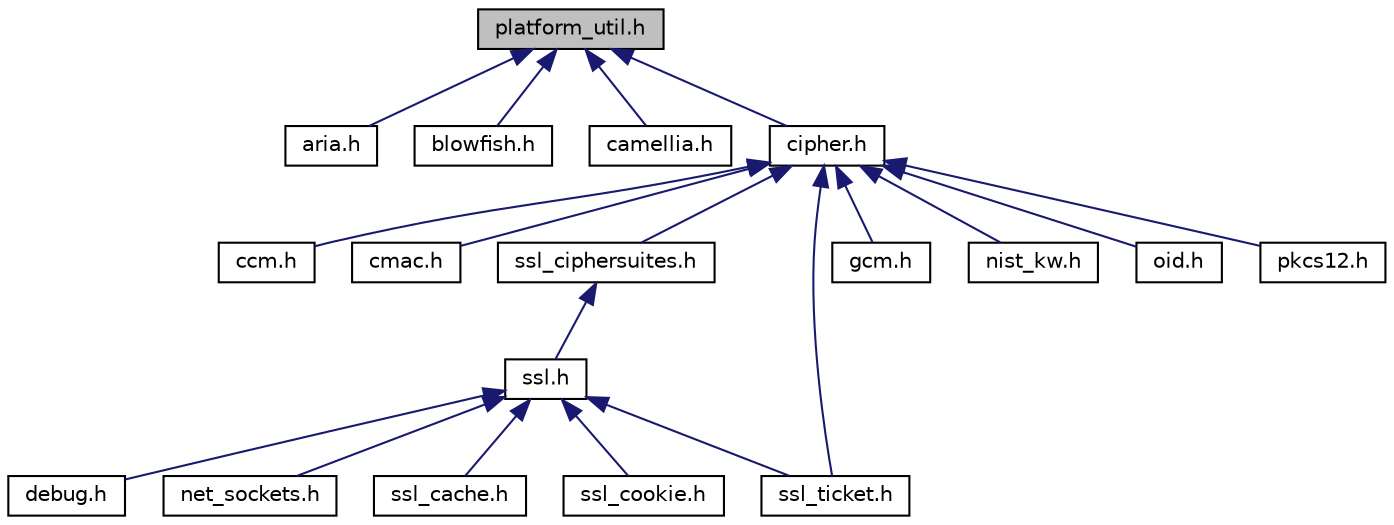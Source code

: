 digraph "platform_util.h"
{
  bgcolor="transparent";
  edge [fontname="Helvetica",fontsize="10",labelfontname="Helvetica",labelfontsize="10"];
  node [fontname="Helvetica",fontsize="10",shape=record];
  Node8 [label="platform_util.h",height=0.2,width=0.4,color="black", fillcolor="grey75", style="filled", fontcolor="black"];
  Node8 -> Node9 [dir="back",color="midnightblue",fontsize="10",style="solid",fontname="Helvetica"];
  Node9 [label="aria.h",height=0.2,width=0.4,color="black",URL="$aria_8h.html",tooltip="ARIA block cipher. "];
  Node8 -> Node10 [dir="back",color="midnightblue",fontsize="10",style="solid",fontname="Helvetica"];
  Node10 [label="blowfish.h",height=0.2,width=0.4,color="black",URL="$blowfish_8h.html",tooltip="Blowfish block cipher. "];
  Node8 -> Node11 [dir="back",color="midnightblue",fontsize="10",style="solid",fontname="Helvetica"];
  Node11 [label="camellia.h",height=0.2,width=0.4,color="black",URL="$camellia_8h.html",tooltip="Camellia block cipher. "];
  Node8 -> Node12 [dir="back",color="midnightblue",fontsize="10",style="solid",fontname="Helvetica"];
  Node12 [label="cipher.h",height=0.2,width=0.4,color="black",URL="$cipher_8h.html",tooltip="This file contains an abstraction interface for use with the cipher primitives provided by the librar..."];
  Node12 -> Node13 [dir="back",color="midnightblue",fontsize="10",style="solid",fontname="Helvetica"];
  Node13 [label="ccm.h",height=0.2,width=0.4,color="black",URL="$ccm_8h.html",tooltip="This file provides an API for the CCM authenticated encryption mode for block ciphers. "];
  Node12 -> Node14 [dir="back",color="midnightblue",fontsize="10",style="solid",fontname="Helvetica"];
  Node14 [label="cmac.h",height=0.2,width=0.4,color="black",URL="$cmac_8h.html",tooltip="This file contains CMAC definitions and functions. "];
  Node12 -> Node15 [dir="back",color="midnightblue",fontsize="10",style="solid",fontname="Helvetica"];
  Node15 [label="ssl_ciphersuites.h",height=0.2,width=0.4,color="black",URL="$ssl__ciphersuites_8h.html",tooltip="SSL Ciphersuites for mbed TLS. "];
  Node15 -> Node16 [dir="back",color="midnightblue",fontsize="10",style="solid",fontname="Helvetica"];
  Node16 [label="ssl.h",height=0.2,width=0.4,color="black",URL="$ssl_8h.html",tooltip="SSL/TLS functions. "];
  Node16 -> Node17 [dir="back",color="midnightblue",fontsize="10",style="solid",fontname="Helvetica"];
  Node17 [label="debug.h",height=0.2,width=0.4,color="black",URL="$debug_8h.html",tooltip="Functions for controlling and providing debug output from the library. "];
  Node16 -> Node18 [dir="back",color="midnightblue",fontsize="10",style="solid",fontname="Helvetica"];
  Node18 [label="net_sockets.h",height=0.2,width=0.4,color="black",URL="$net__sockets_8h.html",tooltip="Network sockets abstraction layer to integrate Mbed TLS into a BSD-style sockets API. "];
  Node16 -> Node19 [dir="back",color="midnightblue",fontsize="10",style="solid",fontname="Helvetica"];
  Node19 [label="ssl_cache.h",height=0.2,width=0.4,color="black",URL="$ssl__cache_8h.html",tooltip="SSL session cache implementation. "];
  Node16 -> Node20 [dir="back",color="midnightblue",fontsize="10",style="solid",fontname="Helvetica"];
  Node20 [label="ssl_cookie.h",height=0.2,width=0.4,color="black",URL="$ssl__cookie_8h.html",tooltip="DTLS cookie callbacks implementation. "];
  Node16 -> Node21 [dir="back",color="midnightblue",fontsize="10",style="solid",fontname="Helvetica"];
  Node21 [label="ssl_ticket.h",height=0.2,width=0.4,color="black",URL="$ssl__ticket_8h.html",tooltip="TLS server ticket callbacks implementation. "];
  Node12 -> Node22 [dir="back",color="midnightblue",fontsize="10",style="solid",fontname="Helvetica"];
  Node22 [label="gcm.h",height=0.2,width=0.4,color="black",URL="$gcm_8h.html",tooltip="This file contains GCM definitions and functions. "];
  Node12 -> Node23 [dir="back",color="midnightblue",fontsize="10",style="solid",fontname="Helvetica"];
  Node23 [label="nist_kw.h",height=0.2,width=0.4,color="black",URL="$nist__kw_8h.html",tooltip="This file provides an API for key wrapping (KW) and key wrapping with padding (KWP) as defined in NIS..."];
  Node12 -> Node24 [dir="back",color="midnightblue",fontsize="10",style="solid",fontname="Helvetica"];
  Node24 [label="oid.h",height=0.2,width=0.4,color="black",URL="$oid_8h.html",tooltip="Object Identifier (OID) database. "];
  Node12 -> Node25 [dir="back",color="midnightblue",fontsize="10",style="solid",fontname="Helvetica"];
  Node25 [label="pkcs12.h",height=0.2,width=0.4,color="black",URL="$pkcs12_8h.html",tooltip="PKCS#12 Personal Information Exchange Syntax. "];
  Node12 -> Node21 [dir="back",color="midnightblue",fontsize="10",style="solid",fontname="Helvetica"];
}
